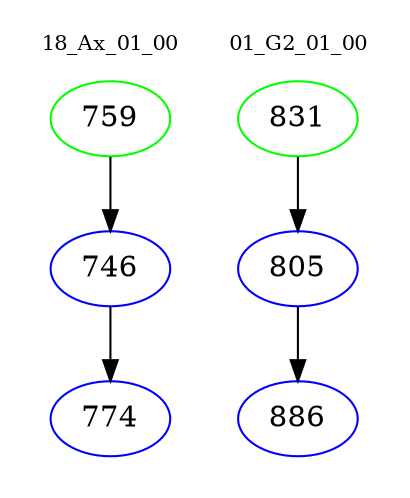 digraph{
subgraph cluster_0 {
color = white
label = "18_Ax_01_00";
fontsize=10;
T0_759 [label="759", color="green"]
T0_759 -> T0_746 [color="black"]
T0_746 [label="746", color="blue"]
T0_746 -> T0_774 [color="black"]
T0_774 [label="774", color="blue"]
}
subgraph cluster_1 {
color = white
label = "01_G2_01_00";
fontsize=10;
T1_831 [label="831", color="green"]
T1_831 -> T1_805 [color="black"]
T1_805 [label="805", color="blue"]
T1_805 -> T1_886 [color="black"]
T1_886 [label="886", color="blue"]
}
}
